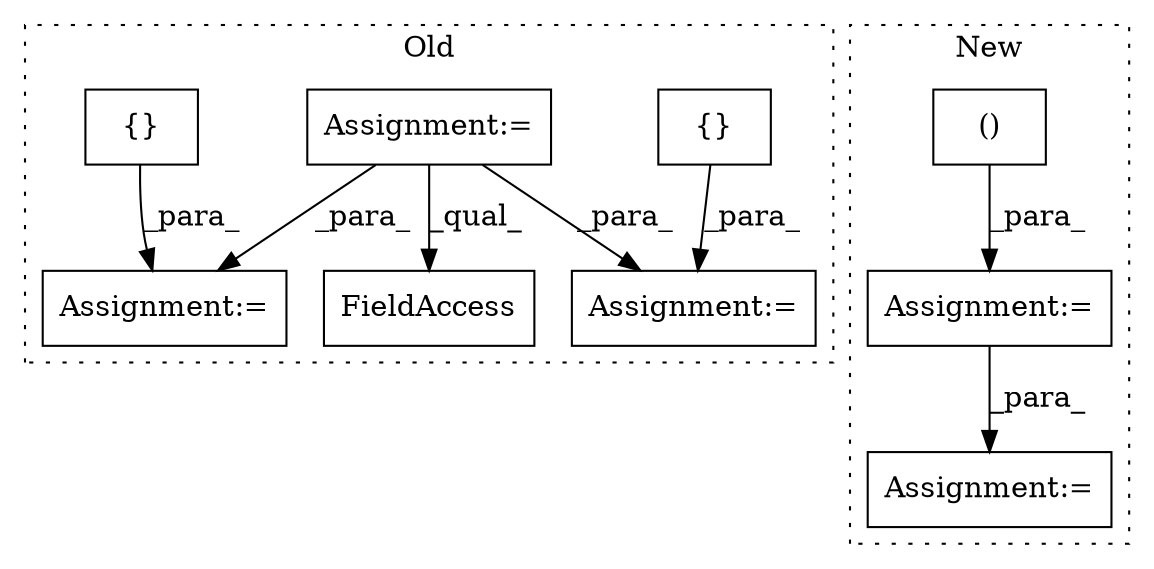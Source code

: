 digraph G {
subgraph cluster0 {
1 [label="{}" a="4" s="1074,1079" l="1,1" shape="box"];
3 [label="Assignment:=" a="7" s="1040" l="1" shape="box"];
5 [label="Assignment:=" a="7" s="505" l="1" shape="box"];
6 [label="Assignment:=" a="7" s="957" l="1" shape="box"];
7 [label="FieldAccess" a="22" s="738" l="18" shape="box"];
9 [label="{}" a="4" s="991,996" l="1,1" shape="box"];
label = "Old";
style="dotted";
}
subgraph cluster1 {
2 [label="()" a="106" s="653" l="36" shape="box"];
4 [label="Assignment:=" a="7" s="731" l="1" shape="box"];
8 [label="Assignment:=" a="7" s="620" l="1" shape="box"];
label = "New";
style="dotted";
}
1 -> 3 [label="_para_"];
2 -> 8 [label="_para_"];
5 -> 7 [label="_qual_"];
5 -> 3 [label="_para_"];
5 -> 6 [label="_para_"];
8 -> 4 [label="_para_"];
9 -> 6 [label="_para_"];
}